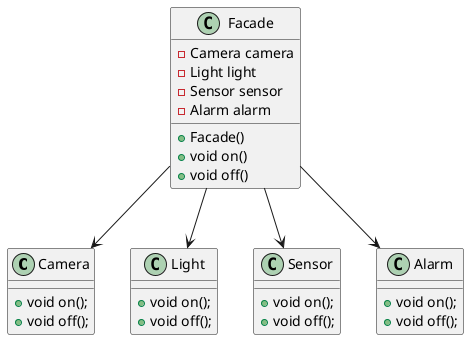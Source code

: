 @startuml
'https://plantuml.com/class-diagram

class Camera{
    + void on();
    + void off();
}

class Light{
    + void on();
    + void off();
}

class Sensor{
    + void on();
    + void off();
}

class Alarm{
    + void on();
    + void off();
}

class Facade{
    - Camera camera
    - Light light
    - Sensor sensor
    - Alarm alarm
    + Facade()
    + void on()
    + void off()
}

Facade -->Camera
Facade -->Light
Facade -->Sensor
Facade -->Alarm

@enduml